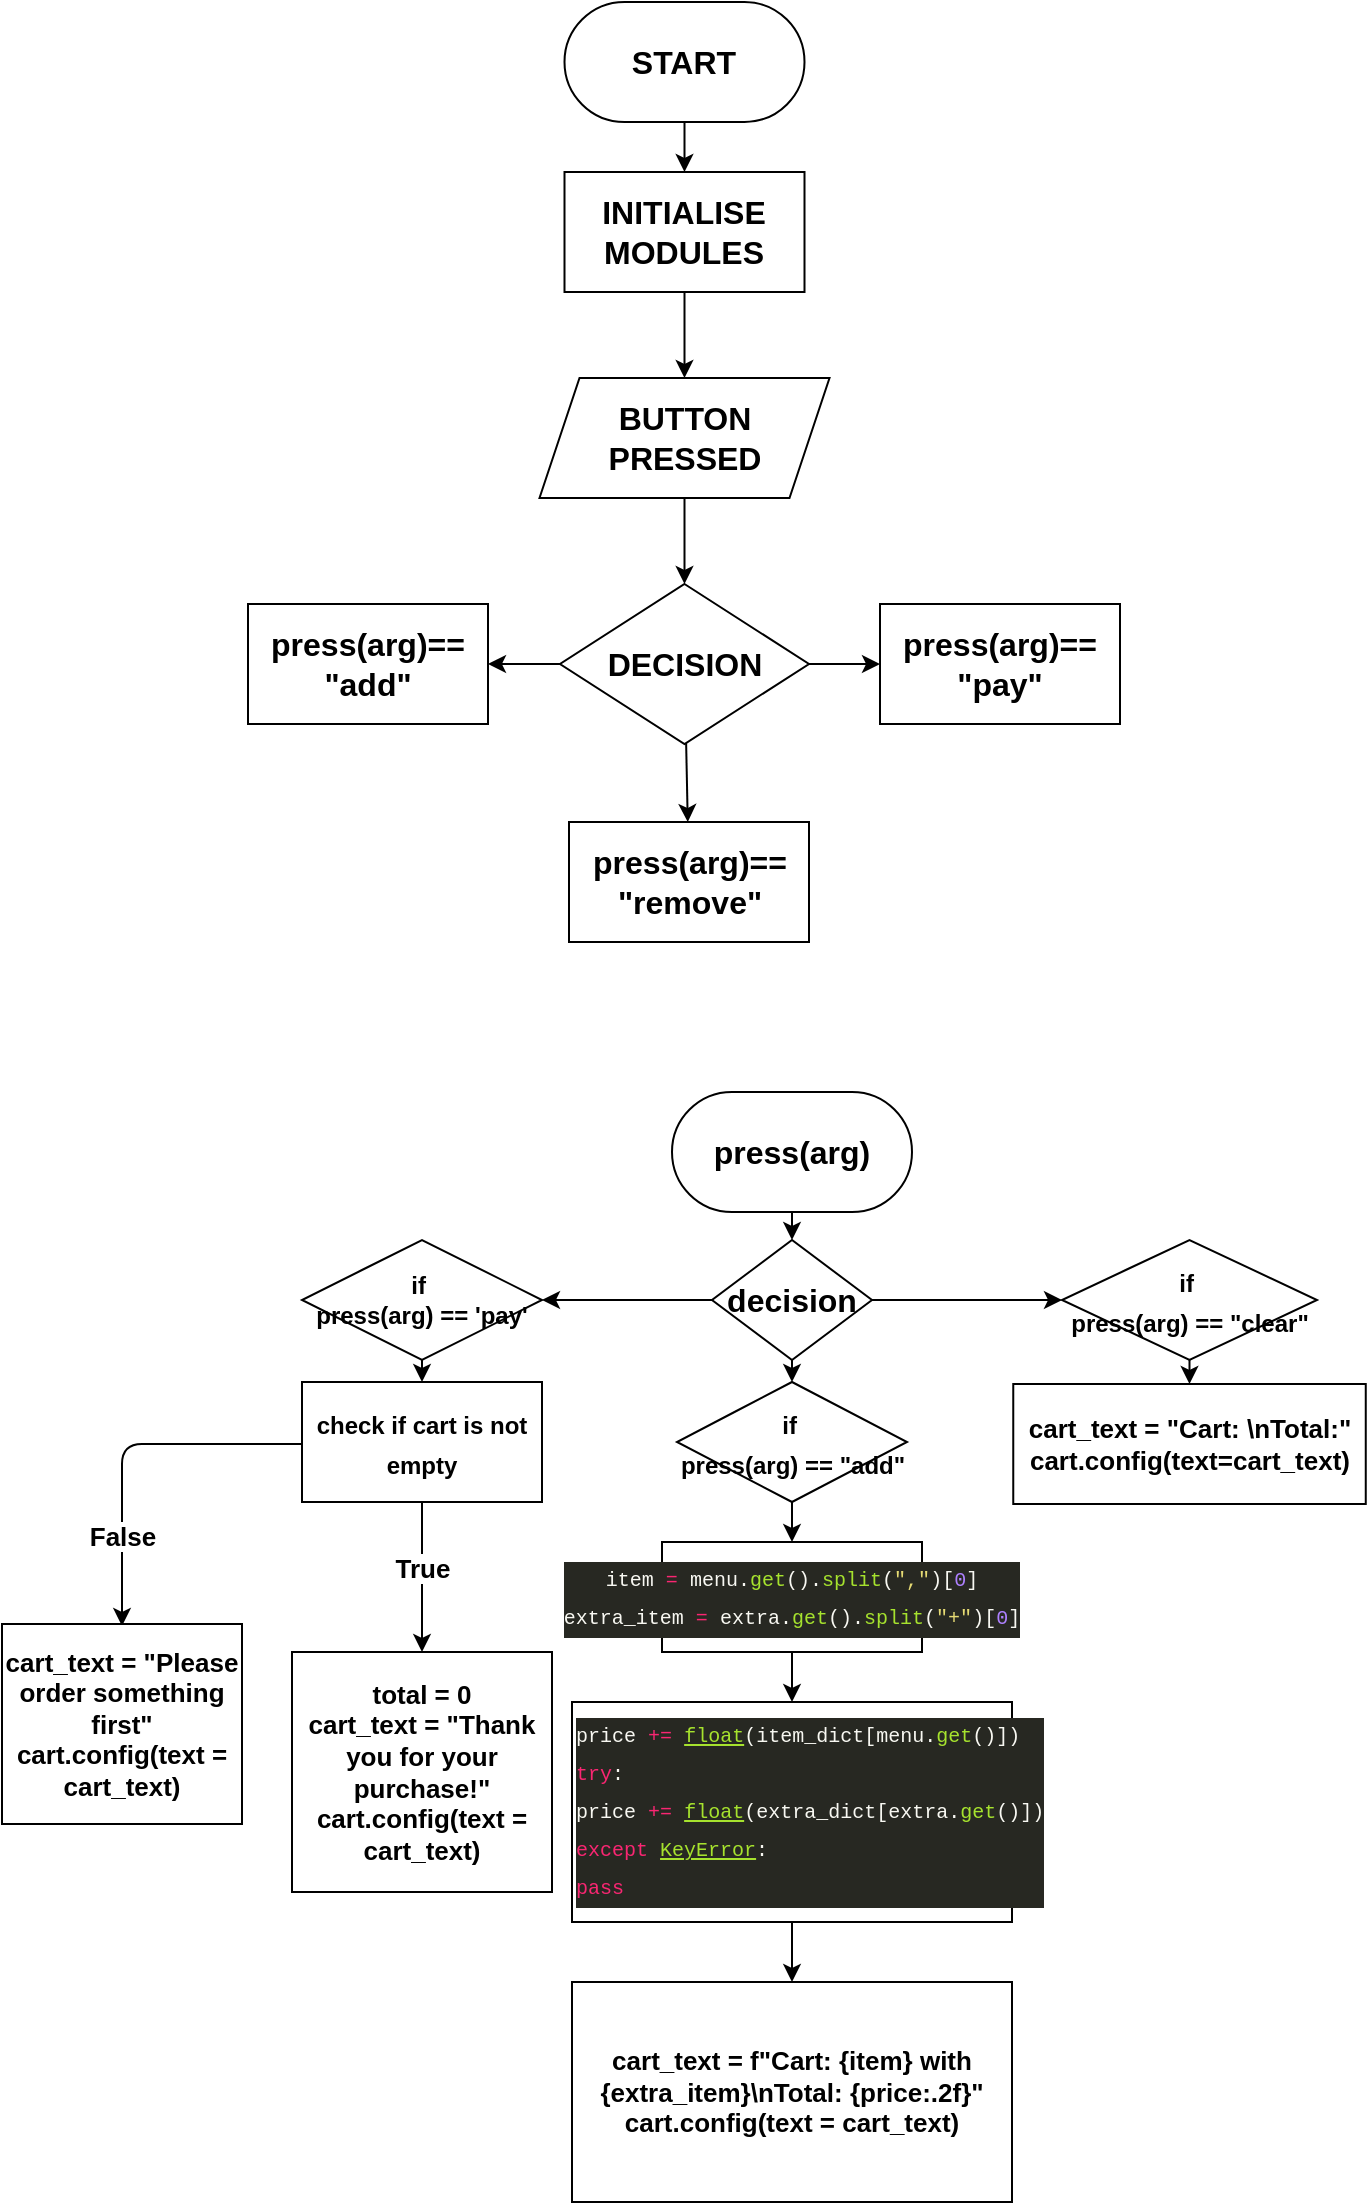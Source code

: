 <mxfile>
    <diagram id="a4ltD7ut11RuLwT1QWtY" name="Page-1">
        <mxGraphModel dx="2260" dy="1046" grid="1" gridSize="10" guides="1" tooltips="1" connect="1" arrows="1" fold="1" page="1" pageScale="1" pageWidth="850" pageHeight="1100" math="0" shadow="0">
            <root>
                <mxCell id="0"/>
                <mxCell id="1" parent="0"/>
                <mxCell id="5" style="edgeStyle=none;html=1;exitX=0.5;exitY=1;exitDx=0;exitDy=0;entryX=0.5;entryY=0;entryDx=0;entryDy=0;" parent="1" source="2" target="4" edge="1">
                    <mxGeometry relative="1" as="geometry"/>
                </mxCell>
                <mxCell id="2" value="START" style="rounded=1;whiteSpace=wrap;html=1;arcSize=50;strokeWidth=1;fontSize=16;fontStyle=1" parent="1" vertex="1">
                    <mxGeometry x="365.25" width="120" height="60" as="geometry"/>
                </mxCell>
                <mxCell id="7" value="" style="edgeStyle=none;html=1;" parent="1" source="4" target="6" edge="1">
                    <mxGeometry relative="1" as="geometry"/>
                </mxCell>
                <mxCell id="4" value="&lt;font&gt;&lt;span&gt;INITIALISE&lt;/span&gt;&lt;/font&gt;&lt;div&gt;&lt;font&gt;&lt;span&gt;MODULES&lt;/span&gt;&lt;/font&gt;&lt;/div&gt;" style="rounded=0;whiteSpace=wrap;html=1;fontSize=16;fontStyle=1" parent="1" vertex="1">
                    <mxGeometry x="365.25" y="85" width="120" height="60" as="geometry"/>
                </mxCell>
                <mxCell id="9" value="" style="edgeStyle=none;html=1;" parent="1" source="6" target="8" edge="1">
                    <mxGeometry relative="1" as="geometry"/>
                </mxCell>
                <mxCell id="6" value="&lt;b&gt;BUTTON PRESSED&lt;/b&gt;" style="shape=parallelogram;perimeter=parallelogramPerimeter;whiteSpace=wrap;html=1;fixedSize=1;fontSize=16;rounded=0;fontStyle=0;" parent="1" vertex="1">
                    <mxGeometry x="352.75" y="188" width="145" height="60" as="geometry"/>
                </mxCell>
                <mxCell id="11" value="" style="edgeStyle=none;html=1;" parent="1" source="8" target="10" edge="1">
                    <mxGeometry relative="1" as="geometry"/>
                </mxCell>
                <mxCell id="13" value="" style="edgeStyle=none;html=1;" parent="1" source="8" target="12" edge="1">
                    <mxGeometry relative="1" as="geometry"/>
                </mxCell>
                <mxCell id="15" value="" style="edgeStyle=none;html=1;" parent="1" source="8" target="14" edge="1">
                    <mxGeometry relative="1" as="geometry"/>
                </mxCell>
                <mxCell id="8" value="&lt;b&gt;DECISION&lt;/b&gt;" style="rhombus;whiteSpace=wrap;html=1;fontSize=16;rounded=0;fontStyle=0;" parent="1" vertex="1">
                    <mxGeometry x="363" y="291" width="124.5" height="80" as="geometry"/>
                </mxCell>
                <mxCell id="10" value="&lt;b&gt;press(arg)== &quot;add&quot;&lt;/b&gt;" style="whiteSpace=wrap;html=1;fontSize=16;rounded=0;fontStyle=0;" parent="1" vertex="1">
                    <mxGeometry x="207" y="301" width="120" height="60" as="geometry"/>
                </mxCell>
                <mxCell id="12" value="&lt;b style=&quot;color: rgb(0, 0, 0);&quot;&gt;press(arg)== &quot;pay&quot;&lt;/b&gt;" style="whiteSpace=wrap;html=1;fontSize=16;rounded=0;fontStyle=0;" parent="1" vertex="1">
                    <mxGeometry x="523" y="301" width="120" height="60" as="geometry"/>
                </mxCell>
                <mxCell id="14" value="&lt;b style=&quot;color: rgb(0, 0, 0);&quot;&gt;press(arg)== &quot;remove&quot;&lt;/b&gt;" style="whiteSpace=wrap;html=1;fontSize=16;rounded=0;fontStyle=0;" parent="1" vertex="1">
                    <mxGeometry x="367.5" y="410" width="120" height="60" as="geometry"/>
                </mxCell>
                <mxCell id="18" value="" style="edgeStyle=none;html=1;" parent="1" source="16" target="17" edge="1">
                    <mxGeometry relative="1" as="geometry"/>
                </mxCell>
                <mxCell id="16" value="press(arg)" style="rounded=1;whiteSpace=wrap;html=1;arcSize=50;strokeWidth=1;fontSize=16;fontStyle=1" parent="1" vertex="1">
                    <mxGeometry x="419" y="545" width="120" height="60" as="geometry"/>
                </mxCell>
                <mxCell id="25" value="" style="edgeStyle=none;html=1;" parent="1" source="17" target="24" edge="1">
                    <mxGeometry relative="1" as="geometry"/>
                </mxCell>
                <mxCell id="39" value="" style="edgeStyle=none;html=1;" parent="1" source="17" target="38" edge="1">
                    <mxGeometry relative="1" as="geometry"/>
                </mxCell>
                <mxCell id="40" value="" style="edgeStyle=none;html=1;" parent="1" source="17" target="35" edge="1">
                    <mxGeometry relative="1" as="geometry"/>
                </mxCell>
                <mxCell id="17" value="decision" style="rhombus;whiteSpace=wrap;html=1;fontSize=16;rounded=1;arcSize=0;strokeWidth=1;fontStyle=1;" parent="1" vertex="1">
                    <mxGeometry x="439" y="619" width="80" height="60" as="geometry"/>
                </mxCell>
                <mxCell id="22" value="" style="edgeStyle=none;html=1;exitX=0.5;exitY=1;exitDx=0;exitDy=0;" parent="1" target="21" edge="1" source="24">
                    <mxGeometry relative="1" as="geometry">
                        <mxPoint x="464" y="660" as="sourcePoint"/>
                    </mxGeometry>
                </mxCell>
                <mxCell id="27" value="" style="edgeStyle=none;html=1;" parent="1" source="21" target="26" edge="1">
                    <mxGeometry relative="1" as="geometry"/>
                </mxCell>
                <mxCell id="33" value="" style="edgeStyle=none;html=1;entryX=0.5;entryY=0;entryDx=0;entryDy=0;" parent="1" edge="1">
                    <mxGeometry relative="1" as="geometry">
                        <Array as="points">
                            <mxPoint x="144" y="721"/>
                        </Array>
                        <mxPoint x="234.0" y="721" as="sourcePoint"/>
                        <mxPoint x="144.0" y="812" as="targetPoint"/>
                    </mxGeometry>
                </mxCell>
                <mxCell id="21" value="&lt;span style=&quot;color: rgb(0, 0, 0); font-size: 12px;&quot;&gt;check if cart is not empty&lt;/span&gt;" style="whiteSpace=wrap;html=1;fontSize=16;rounded=1;arcSize=0;strokeWidth=1;fontStyle=1;" parent="1" vertex="1">
                    <mxGeometry x="234" y="690" width="120" height="60" as="geometry"/>
                </mxCell>
                <mxCell id="24" value="if&amp;nbsp;&lt;div&gt;&lt;span style=&quot;background-color: transparent;&quot;&gt;press(arg) == &#39;pay&#39;&lt;/span&gt;&lt;/div&gt;" style="rhombus;whiteSpace=wrap;html=1;fontSize=12;rounded=1;arcSize=0;strokeWidth=1;fontStyle=1;labelBackgroundColor=none;" parent="1" vertex="1">
                    <mxGeometry x="234" y="619" width="120" height="60" as="geometry"/>
                </mxCell>
                <mxCell id="26" value="&lt;span&gt;total = 0&lt;/span&gt;&lt;div&gt;&lt;span&gt;cart_text = &quot;Thank you for your purchase!&quot;&lt;/span&gt;&lt;/div&gt;&lt;div&gt;&lt;span&gt;cart.config(text =&lt;/span&gt;&lt;/div&gt;&lt;div&gt;&lt;span&gt;cart_text)&lt;/span&gt;&lt;/div&gt;" style="whiteSpace=wrap;html=1;fontSize=13;rounded=1;arcSize=0;strokeWidth=1;fontStyle=1;" parent="1" vertex="1">
                    <mxGeometry x="229" y="825" width="130" height="120" as="geometry"/>
                </mxCell>
                <mxCell id="32" value="&lt;span style=&quot;color: rgb(0, 0, 0);&quot;&gt;cart_text = &quot;Please order something first&quot;&lt;/span&gt;&lt;div&gt;&lt;span style=&quot;color: rgb(0, 0, 0);&quot;&gt;cart.config(text = cart_text)&lt;/span&gt;&lt;/div&gt;" style="whiteSpace=wrap;html=1;fontSize=13;rounded=1;arcSize=0;strokeWidth=1;fontStyle=1;" parent="1" vertex="1">
                    <mxGeometry x="84" y="811" width="120" height="100" as="geometry"/>
                </mxCell>
                <mxCell id="42" value="" style="edgeStyle=none;html=1;" parent="1" source="35" target="41" edge="1">
                    <mxGeometry relative="1" as="geometry"/>
                </mxCell>
                <mxCell id="35" value="&lt;font style=&quot;font-size: 12px;&quot;&gt;if&amp;nbsp;&lt;/font&gt;&lt;div&gt;&lt;font style=&quot;font-size: 12px;&quot;&gt;press(arg) == &quot;add&quot;&lt;/font&gt;&lt;/div&gt;" style="rhombus;whiteSpace=wrap;html=1;fontSize=16;rounded=1;arcSize=0;strokeWidth=1;fontStyle=1;" parent="1" vertex="1">
                    <mxGeometry x="421.5" y="690" width="115" height="60" as="geometry"/>
                </mxCell>
                <mxCell id="59" value="" style="edgeStyle=none;html=1;" parent="1" source="38" target="58" edge="1">
                    <mxGeometry relative="1" as="geometry"/>
                </mxCell>
                <mxCell id="38" value="&lt;font style=&quot;color: rgb(0, 0, 0); font-size: 12px;&quot;&gt;if&amp;nbsp;&lt;/font&gt;&lt;div style=&quot;color: rgb(0, 0, 0);&quot;&gt;&lt;font style=&quot;font-size: 12px;&quot;&gt;press(arg) == &quot;clear&quot;&lt;/font&gt;&lt;/div&gt;" style="rhombus;whiteSpace=wrap;html=1;fontSize=16;rounded=1;arcSize=0;strokeWidth=1;fontStyle=1;" parent="1" vertex="1">
                    <mxGeometry x="614" y="619" width="127.5" height="60" as="geometry"/>
                </mxCell>
                <mxCell id="55" value="" style="edgeStyle=none;html=1;fontSize=10;" parent="1" source="41" target="54" edge="1">
                    <mxGeometry relative="1" as="geometry"/>
                </mxCell>
                <mxCell id="41" value="&lt;div style=&quot;background-color: rgb(39, 40, 34); font-family: Consolas, &amp;quot;Courier New&amp;quot;, monospace; font-weight: normal; line-height: 19px; white-space: pre;&quot;&gt;&lt;span style=&quot;color: rgb(248, 248, 242);&quot;&gt;item&lt;/span&gt;&lt;span style=&quot;color: rgb(248, 248, 242);&quot;&gt; &lt;/span&gt;&lt;span style=&quot;color: rgb(249, 38, 114);&quot;&gt;=&lt;/span&gt;&lt;span style=&quot;color: rgb(248, 248, 242);&quot;&gt; &lt;/span&gt;&lt;span style=&quot;color: rgb(248, 248, 242);&quot;&gt;menu&lt;/span&gt;&lt;span style=&quot;color: rgb(248, 248, 242);&quot;&gt;.&lt;/span&gt;&lt;span style=&quot;color: rgb(166, 226, 46);&quot;&gt;get&lt;/span&gt;&lt;span style=&quot;color: rgb(248, 248, 242);&quot;&gt;().&lt;/span&gt;&lt;span style=&quot;color: rgb(166, 226, 46);&quot;&gt;split&lt;/span&gt;&lt;span style=&quot;color: rgb(248, 248, 242);&quot;&gt;(&lt;/span&gt;&lt;span style=&quot;color: rgb(230, 219, 116);&quot;&gt;&quot;,&quot;&lt;/span&gt;&lt;span style=&quot;color: rgb(248, 248, 242);&quot;&gt;)[&lt;/span&gt;&lt;span style=&quot;color: rgb(174, 129, 255);&quot;&gt;0&lt;/span&gt;&lt;span style=&quot;color: rgb(248, 248, 242);&quot;&gt;]&lt;/span&gt;&lt;br&gt;&lt;/div&gt;&lt;div style=&quot;background-color: rgb(39, 40, 34); font-family: Consolas, &amp;quot;Courier New&amp;quot;, monospace; font-weight: normal; line-height: 19px; white-space: pre;&quot;&gt;&lt;font style=&quot;color: rgb(255, 255, 255);&quot;&gt;&lt;div style=&quot;color: rgb(248, 248, 242); line-height: 19px;&quot;&gt;&lt;span style=&quot;color: #e6db74;&quot;&gt;&lt;div style=&quot;color: rgb(248, 248, 242); line-height: 19px;&quot;&gt;&lt;div style=&quot;&quot;&gt;&lt;span style=&quot;color: rgb(248, 248, 242);&quot;&gt;extra_item&lt;/span&gt;&lt;span style=&quot;color: rgb(248, 248, 242);&quot;&gt; &lt;/span&gt;&lt;span style=&quot;color: rgb(249, 38, 114);&quot;&gt;=&lt;/span&gt;&lt;span style=&quot;color: rgb(248, 248, 242);&quot;&gt; &lt;/span&gt;&lt;span style=&quot;color: rgb(248, 248, 242);&quot;&gt;extra&lt;/span&gt;&lt;span style=&quot;color: rgb(248, 248, 242);&quot;&gt;.&lt;/span&gt;&lt;span style=&quot;color: rgb(166, 226, 46);&quot;&gt;get&lt;/span&gt;&lt;span style=&quot;color: rgb(248, 248, 242);&quot;&gt;().&lt;/span&gt;&lt;span style=&quot;color: rgb(166, 226, 46);&quot;&gt;split&lt;/span&gt;&lt;span style=&quot;color: rgb(248, 248, 242);&quot;&gt;(&lt;/span&gt;&lt;span style=&quot;color: rgb(230, 219, 116);&quot;&gt;&quot;+&quot;&lt;/span&gt;&lt;span style=&quot;color: rgb(248, 248, 242);&quot;&gt;)[&lt;/span&gt;&lt;span style=&quot;color: rgb(174, 129, 255);&quot;&gt;0&lt;/span&gt;&lt;span style=&quot;color: rgb(248, 248, 242);&quot;&gt;]&lt;/span&gt;&lt;/div&gt;&lt;/div&gt;&lt;/span&gt;&lt;/div&gt;&lt;/font&gt;&lt;/div&gt;" style="whiteSpace=wrap;html=1;fontSize=10;rounded=1;arcSize=0;strokeWidth=1;fontStyle=1;" parent="1" vertex="1">
                    <mxGeometry x="414" y="770" width="130" height="55" as="geometry"/>
                </mxCell>
                <mxCell id="47" value="&lt;font&gt;cart_text = f&quot;Cart: {item} with {extra_item}\nTotal: {price:.2f}&quot;&lt;/font&gt;&lt;div&gt;&lt;font&gt;cart.config(text = cart_text)&lt;/font&gt;&lt;/div&gt;" style="whiteSpace=wrap;html=1;fontSize=13;rounded=1;arcSize=0;strokeWidth=1;fontStyle=1;" parent="1" vertex="1">
                    <mxGeometry x="369" y="990" width="220" height="110" as="geometry"/>
                </mxCell>
                <mxCell id="57" value="" style="edgeStyle=none;html=1;" parent="1" source="54" target="47" edge="1">
                    <mxGeometry relative="1" as="geometry"/>
                </mxCell>
                <mxCell id="54" value="&lt;div style=&quot;color: rgb(248, 248, 242); background-color: rgb(39, 40, 34); font-family: Consolas, &amp;quot;Courier New&amp;quot;, monospace; font-weight: normal; line-height: 19px; white-space: pre;&quot;&gt;&lt;div style=&quot;color: rgb(248, 248, 242); line-height: 19px;&quot;&gt;&lt;div&gt;&lt;span style=&quot;color: #f8f8f2;&quot;&gt;price&lt;/span&gt;&lt;span style=&quot;color: #f8f8f2;&quot;&gt; &lt;/span&gt;&lt;span style=&quot;color: #f92672;&quot;&gt;+=&lt;/span&gt;&lt;span style=&quot;color: #f8f8f2;&quot;&gt; &lt;/span&gt;&lt;span style=&quot;color: rgb(166, 226, 46); text-decoration-line: underline;&quot;&gt;float&lt;/span&gt;&lt;span style=&quot;color: #f8f8f2;&quot;&gt;(&lt;/span&gt;&lt;span style=&quot;color: #f8f8f2;&quot;&gt;item_dict&lt;/span&gt;&lt;span style=&quot;color: #f8f8f2;&quot;&gt;[&lt;/span&gt;&lt;span style=&quot;color: #f8f8f2;&quot;&gt;menu&lt;/span&gt;&lt;span style=&quot;color: #f8f8f2;&quot;&gt;.&lt;/span&gt;&lt;span style=&quot;color: #a6e22e;&quot;&gt;get&lt;/span&gt;&lt;span style=&quot;color: #f8f8f2;&quot;&gt;()]) &lt;/span&gt;&lt;/div&gt;&lt;div&gt;&lt;span style=&quot;color: #f92672;&quot;&gt;try&lt;/span&gt;&lt;span style=&quot;color: #f8f8f2;&quot;&gt;:&lt;/span&gt;&lt;/div&gt;&lt;div&gt;&lt;span style=&quot;color: rgb(248, 248, 242);&quot;&gt;price&lt;/span&gt;&lt;span style=&quot;color: rgb(248, 248, 242);&quot;&gt; &lt;/span&gt;&lt;span style=&quot;color: rgb(249, 38, 114);&quot;&gt;+=&lt;/span&gt;&lt;span style=&quot;color: rgb(248, 248, 242);&quot;&gt; &lt;/span&gt;&lt;span style=&quot;color: rgb(166, 226, 46); text-decoration-line: underline;&quot;&gt;float&lt;/span&gt;&lt;span style=&quot;color: rgb(248, 248, 242);&quot;&gt;(&lt;/span&gt;&lt;span style=&quot;color: rgb(248, 248, 242);&quot;&gt;extra_dict&lt;/span&gt;&lt;span style=&quot;color: rgb(248, 248, 242);&quot;&gt;[&lt;/span&gt;&lt;span style=&quot;color: rgb(248, 248, 242);&quot;&gt;extra&lt;/span&gt;&lt;span style=&quot;color: rgb(248, 248, 242);&quot;&gt;.&lt;/span&gt;&lt;span style=&quot;color: rgb(166, 226, 46);&quot;&gt;get&lt;/span&gt;&lt;span style=&quot;color: rgb(248, 248, 242);&quot;&gt;()])&lt;/span&gt;&lt;/div&gt;&lt;div&gt;&lt;span style=&quot;color: rgb(249, 38, 114);&quot;&gt;except&lt;/span&gt;&lt;span style=&quot;color: rgb(248, 248, 242);&quot;&gt; &lt;/span&gt;&lt;span style=&quot;color: rgb(166, 226, 46); text-decoration-line: underline;&quot;&gt;KeyError&lt;/span&gt;&lt;span style=&quot;color: rgb(248, 248, 242);&quot;&gt;:&lt;/span&gt;&lt;/div&gt;&lt;div&gt;&lt;span style=&quot;color: rgb(249, 38, 114);&quot;&gt;pass&lt;/span&gt;&lt;/div&gt;&lt;/div&gt;&lt;/div&gt;" style="whiteSpace=wrap;html=1;fontSize=10;rounded=1;arcSize=0;strokeWidth=1;fontStyle=1;labelPosition=center;verticalLabelPosition=middle;align=left;verticalAlign=middle;" parent="1" vertex="1">
                    <mxGeometry x="369" y="850" width="220" height="110" as="geometry"/>
                </mxCell>
                <mxCell id="58" value="cart_text = &quot;Cart: \nTotal:&quot;&lt;div&gt;cart.config(text=cart_text)&lt;/div&gt;" style="whiteSpace=wrap;html=1;fontSize=13;rounded=1;arcSize=0;strokeWidth=1;fontStyle=1;" parent="1" vertex="1">
                    <mxGeometry x="589.63" y="691" width="176.25" height="60" as="geometry"/>
                </mxCell>
                <mxCell id="62" value="True" style="text;html=1;align=center;verticalAlign=middle;resizable=0;points=[];autosize=1;strokeColor=none;fillColor=none;fontSize=13;fontStyle=1;labelBackgroundColor=default;" vertex="1" parent="1">
                    <mxGeometry x="269" y="768" width="50" height="30" as="geometry"/>
                </mxCell>
                <mxCell id="63" value="False" style="text;html=1;align=center;verticalAlign=middle;resizable=0;points=[];autosize=1;strokeColor=none;fillColor=none;fontSize=13;fontStyle=1;labelBackgroundColor=default;" vertex="1" parent="1">
                    <mxGeometry x="114" y="752" width="60" height="30" as="geometry"/>
                </mxCell>
            </root>
        </mxGraphModel>
    </diagram>
</mxfile>